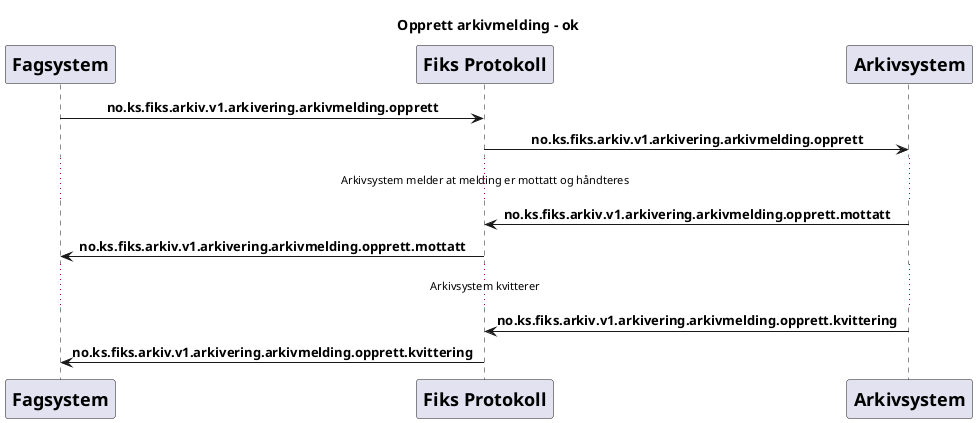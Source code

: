 @startuml
skinparam sequenceMessageAlign center

title "Opprett arkivmelding - ok"

participant Fagsystem [
    = Fagsystem
]
participant FiksProtokoll [
    = Fiks Protokoll
]
participant Arkivsystem [
    = Arkivsystem
]

Fagsystem -> FiksProtokoll : **no.ks.fiks.arkiv.v1.arkivering.arkivmelding.opprett**
FiksProtokoll -> Arkivsystem : **no.ks.fiks.arkiv.v1.arkivering.arkivmelding.opprett**
...Arkivsystem melder at melding er mottatt og håndteres...
Arkivsystem -> FiksProtokoll : **no.ks.fiks.arkiv.v1.arkivering.arkivmelding.opprett.mottatt**
FiksProtokoll -> Fagsystem : **no.ks.fiks.arkiv.v1.arkivering.arkivmelding.opprett.mottatt**
...Arkivsystem kvitterer...
Arkivsystem -> FiksProtokoll : **no.ks.fiks.arkiv.v1.arkivering.arkivmelding.opprett.kvittering**
FiksProtokoll -> Fagsystem : **no.ks.fiks.arkiv.v1.arkivering.arkivmelding.opprett.kvittering**

@enduml